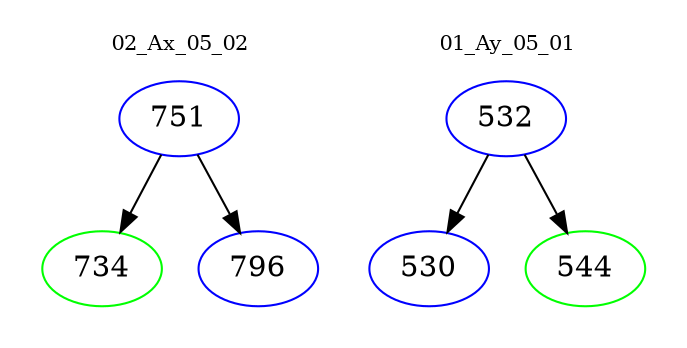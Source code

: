 digraph{
subgraph cluster_0 {
color = white
label = "02_Ax_05_02";
fontsize=10;
T0_751 [label="751", color="blue"]
T0_751 -> T0_734 [color="black"]
T0_734 [label="734", color="green"]
T0_751 -> T0_796 [color="black"]
T0_796 [label="796", color="blue"]
}
subgraph cluster_1 {
color = white
label = "01_Ay_05_01";
fontsize=10;
T1_532 [label="532", color="blue"]
T1_532 -> T1_530 [color="black"]
T1_530 [label="530", color="blue"]
T1_532 -> T1_544 [color="black"]
T1_544 [label="544", color="green"]
}
}
